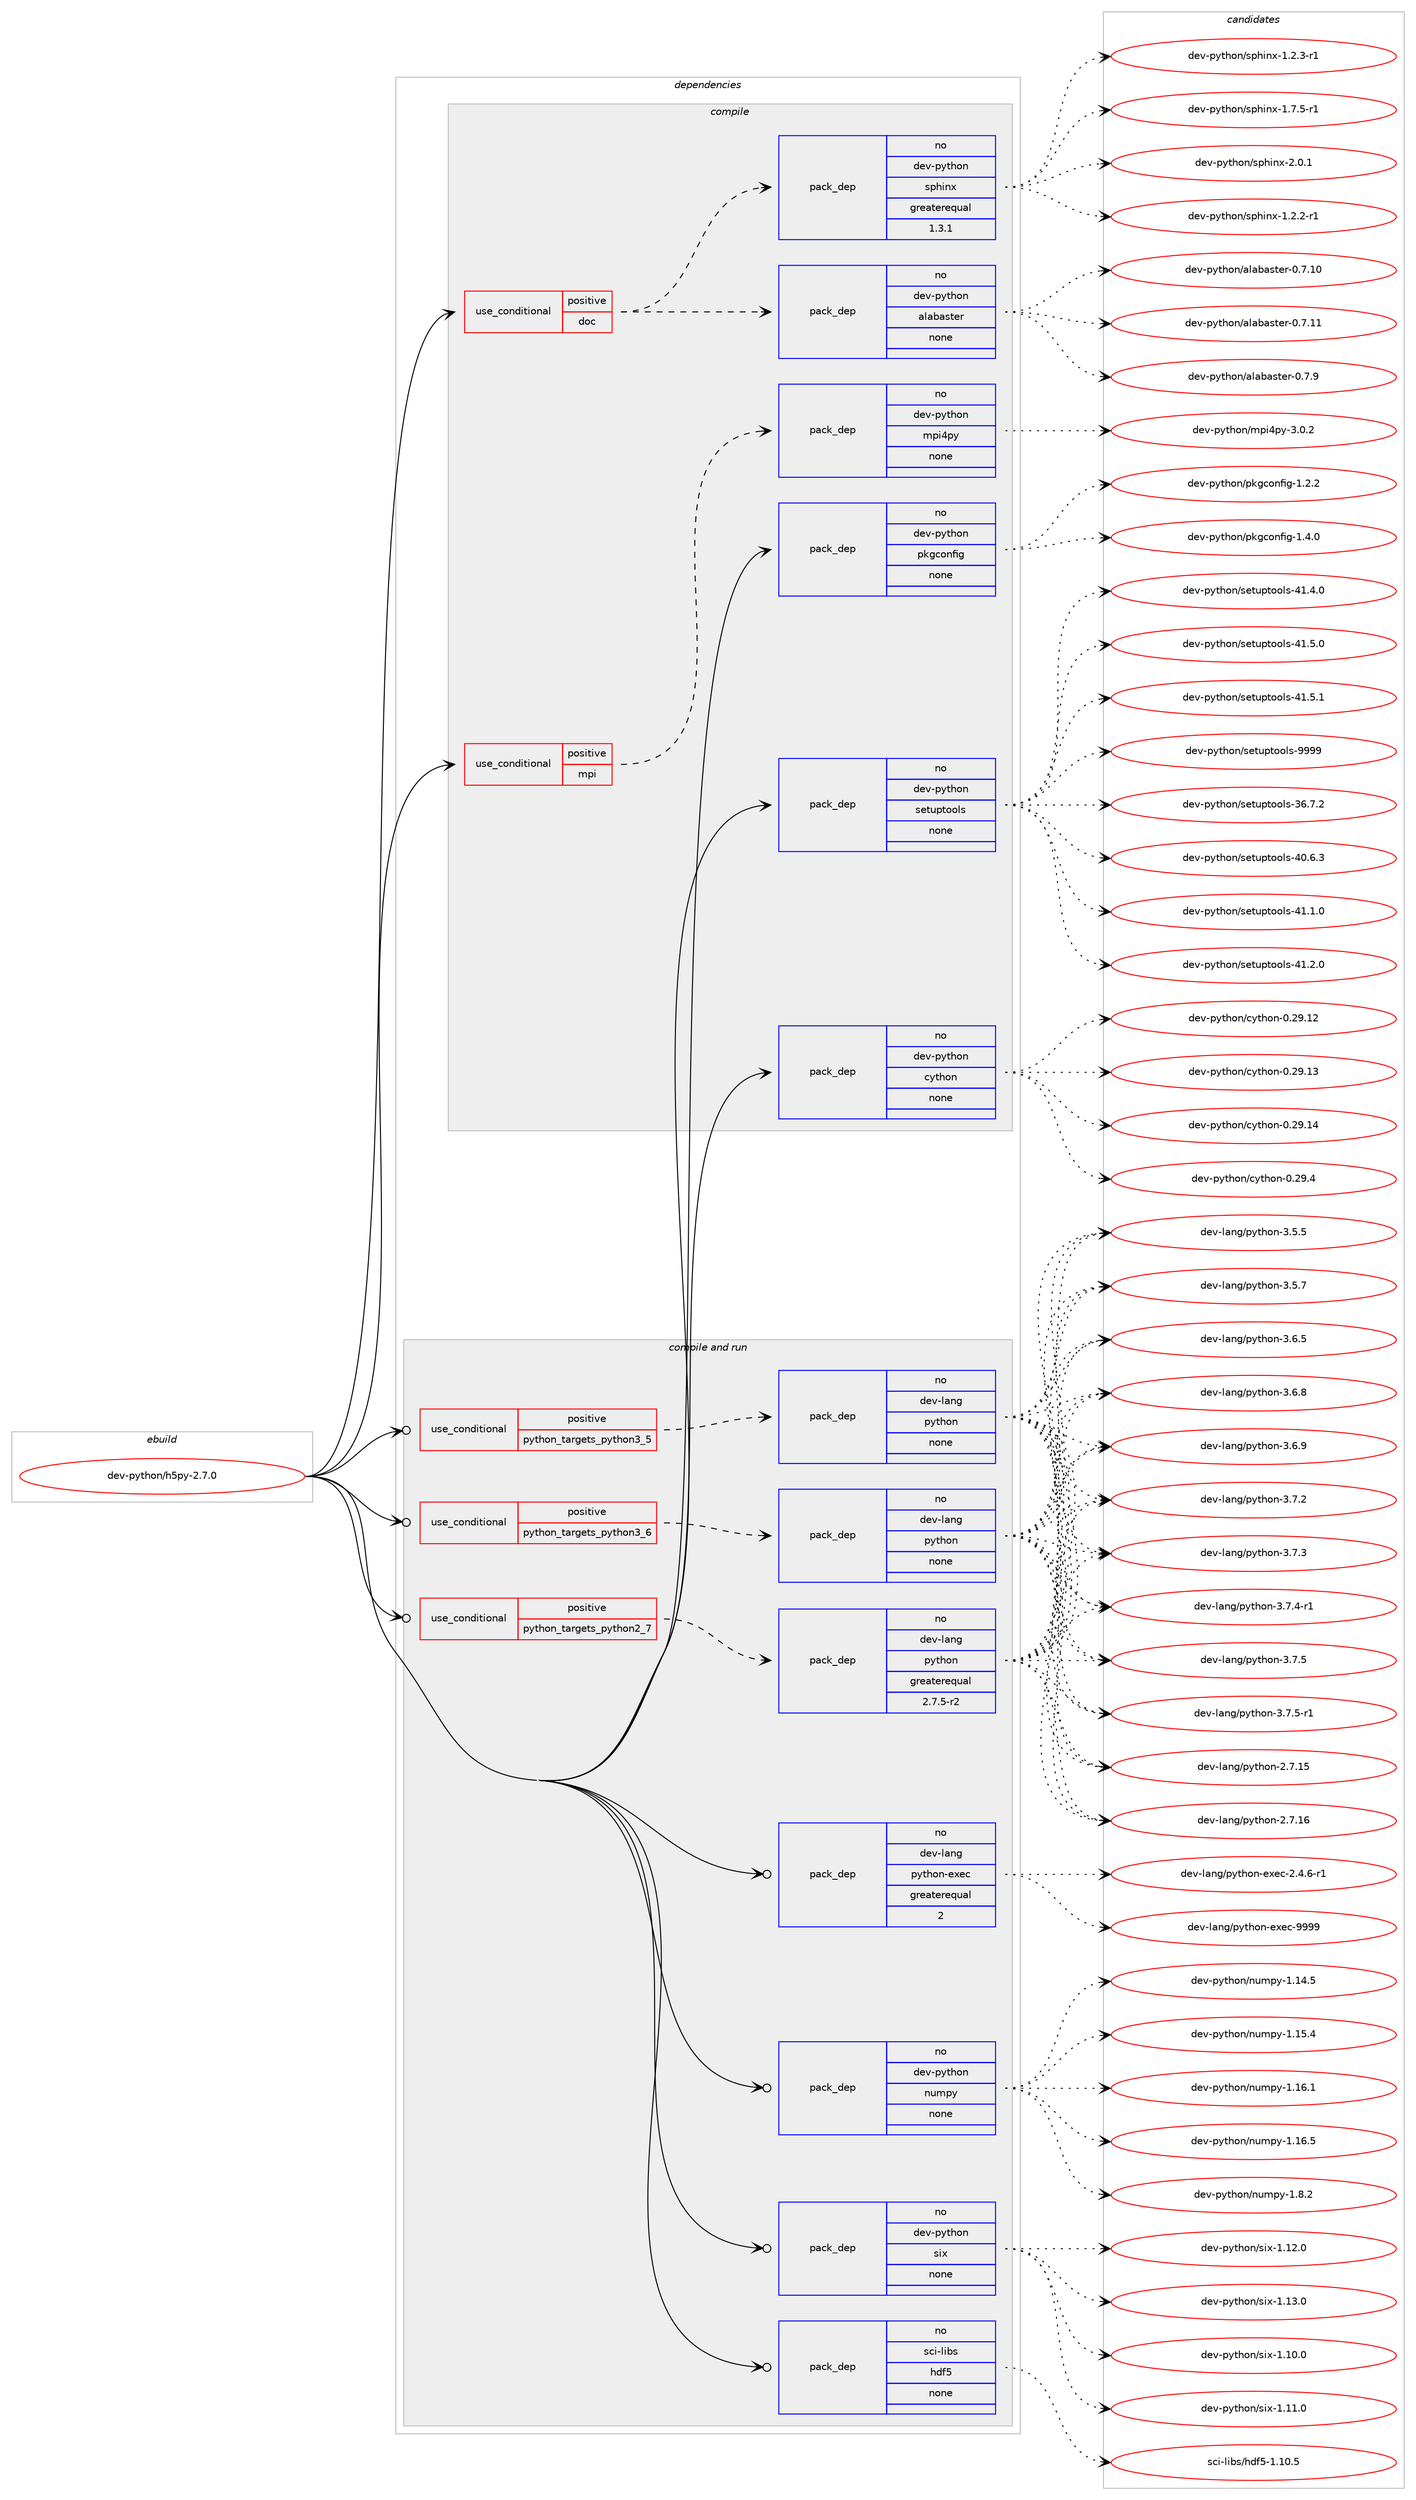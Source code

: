 digraph prolog {

# *************
# Graph options
# *************

newrank=true;
concentrate=true;
compound=true;
graph [rankdir=LR,fontname=Helvetica,fontsize=10,ranksep=1.5];#, ranksep=2.5, nodesep=0.2];
edge  [arrowhead=vee];
node  [fontname=Helvetica,fontsize=10];

# **********
# The ebuild
# **********

subgraph cluster_leftcol {
color=gray;
rank=same;
label=<<i>ebuild</i>>;
id [label="dev-python/h5py-2.7.0", color=red, width=4, href="../dev-python/h5py-2.7.0.svg"];
}

# ****************
# The dependencies
# ****************

subgraph cluster_midcol {
color=gray;
label=<<i>dependencies</i>>;
subgraph cluster_compile {
fillcolor="#eeeeee";
style=filled;
label=<<i>compile</i>>;
subgraph cond140384 {
dependency608057 [label=<<TABLE BORDER="0" CELLBORDER="1" CELLSPACING="0" CELLPADDING="4"><TR><TD ROWSPAN="3" CELLPADDING="10">use_conditional</TD></TR><TR><TD>positive</TD></TR><TR><TD>doc</TD></TR></TABLE>>, shape=none, color=red];
subgraph pack455874 {
dependency608058 [label=<<TABLE BORDER="0" CELLBORDER="1" CELLSPACING="0" CELLPADDING="4" WIDTH="220"><TR><TD ROWSPAN="6" CELLPADDING="30">pack_dep</TD></TR><TR><TD WIDTH="110">no</TD></TR><TR><TD>dev-python</TD></TR><TR><TD>alabaster</TD></TR><TR><TD>none</TD></TR><TR><TD></TD></TR></TABLE>>, shape=none, color=blue];
}
dependency608057:e -> dependency608058:w [weight=20,style="dashed",arrowhead="vee"];
subgraph pack455875 {
dependency608059 [label=<<TABLE BORDER="0" CELLBORDER="1" CELLSPACING="0" CELLPADDING="4" WIDTH="220"><TR><TD ROWSPAN="6" CELLPADDING="30">pack_dep</TD></TR><TR><TD WIDTH="110">no</TD></TR><TR><TD>dev-python</TD></TR><TR><TD>sphinx</TD></TR><TR><TD>greaterequal</TD></TR><TR><TD>1.3.1</TD></TR></TABLE>>, shape=none, color=blue];
}
dependency608057:e -> dependency608059:w [weight=20,style="dashed",arrowhead="vee"];
}
id:e -> dependency608057:w [weight=20,style="solid",arrowhead="vee"];
subgraph cond140385 {
dependency608060 [label=<<TABLE BORDER="0" CELLBORDER="1" CELLSPACING="0" CELLPADDING="4"><TR><TD ROWSPAN="3" CELLPADDING="10">use_conditional</TD></TR><TR><TD>positive</TD></TR><TR><TD>mpi</TD></TR></TABLE>>, shape=none, color=red];
subgraph pack455876 {
dependency608061 [label=<<TABLE BORDER="0" CELLBORDER="1" CELLSPACING="0" CELLPADDING="4" WIDTH="220"><TR><TD ROWSPAN="6" CELLPADDING="30">pack_dep</TD></TR><TR><TD WIDTH="110">no</TD></TR><TR><TD>dev-python</TD></TR><TR><TD>mpi4py</TD></TR><TR><TD>none</TD></TR><TR><TD></TD></TR></TABLE>>, shape=none, color=blue];
}
dependency608060:e -> dependency608061:w [weight=20,style="dashed",arrowhead="vee"];
}
id:e -> dependency608060:w [weight=20,style="solid",arrowhead="vee"];
subgraph pack455877 {
dependency608062 [label=<<TABLE BORDER="0" CELLBORDER="1" CELLSPACING="0" CELLPADDING="4" WIDTH="220"><TR><TD ROWSPAN="6" CELLPADDING="30">pack_dep</TD></TR><TR><TD WIDTH="110">no</TD></TR><TR><TD>dev-python</TD></TR><TR><TD>cython</TD></TR><TR><TD>none</TD></TR><TR><TD></TD></TR></TABLE>>, shape=none, color=blue];
}
id:e -> dependency608062:w [weight=20,style="solid",arrowhead="vee"];
subgraph pack455878 {
dependency608063 [label=<<TABLE BORDER="0" CELLBORDER="1" CELLSPACING="0" CELLPADDING="4" WIDTH="220"><TR><TD ROWSPAN="6" CELLPADDING="30">pack_dep</TD></TR><TR><TD WIDTH="110">no</TD></TR><TR><TD>dev-python</TD></TR><TR><TD>pkgconfig</TD></TR><TR><TD>none</TD></TR><TR><TD></TD></TR></TABLE>>, shape=none, color=blue];
}
id:e -> dependency608063:w [weight=20,style="solid",arrowhead="vee"];
subgraph pack455879 {
dependency608064 [label=<<TABLE BORDER="0" CELLBORDER="1" CELLSPACING="0" CELLPADDING="4" WIDTH="220"><TR><TD ROWSPAN="6" CELLPADDING="30">pack_dep</TD></TR><TR><TD WIDTH="110">no</TD></TR><TR><TD>dev-python</TD></TR><TR><TD>setuptools</TD></TR><TR><TD>none</TD></TR><TR><TD></TD></TR></TABLE>>, shape=none, color=blue];
}
id:e -> dependency608064:w [weight=20,style="solid",arrowhead="vee"];
}
subgraph cluster_compileandrun {
fillcolor="#eeeeee";
style=filled;
label=<<i>compile and run</i>>;
subgraph cond140386 {
dependency608065 [label=<<TABLE BORDER="0" CELLBORDER="1" CELLSPACING="0" CELLPADDING="4"><TR><TD ROWSPAN="3" CELLPADDING="10">use_conditional</TD></TR><TR><TD>positive</TD></TR><TR><TD>python_targets_python2_7</TD></TR></TABLE>>, shape=none, color=red];
subgraph pack455880 {
dependency608066 [label=<<TABLE BORDER="0" CELLBORDER="1" CELLSPACING="0" CELLPADDING="4" WIDTH="220"><TR><TD ROWSPAN="6" CELLPADDING="30">pack_dep</TD></TR><TR><TD WIDTH="110">no</TD></TR><TR><TD>dev-lang</TD></TR><TR><TD>python</TD></TR><TR><TD>greaterequal</TD></TR><TR><TD>2.7.5-r2</TD></TR></TABLE>>, shape=none, color=blue];
}
dependency608065:e -> dependency608066:w [weight=20,style="dashed",arrowhead="vee"];
}
id:e -> dependency608065:w [weight=20,style="solid",arrowhead="odotvee"];
subgraph cond140387 {
dependency608067 [label=<<TABLE BORDER="0" CELLBORDER="1" CELLSPACING="0" CELLPADDING="4"><TR><TD ROWSPAN="3" CELLPADDING="10">use_conditional</TD></TR><TR><TD>positive</TD></TR><TR><TD>python_targets_python3_5</TD></TR></TABLE>>, shape=none, color=red];
subgraph pack455881 {
dependency608068 [label=<<TABLE BORDER="0" CELLBORDER="1" CELLSPACING="0" CELLPADDING="4" WIDTH="220"><TR><TD ROWSPAN="6" CELLPADDING="30">pack_dep</TD></TR><TR><TD WIDTH="110">no</TD></TR><TR><TD>dev-lang</TD></TR><TR><TD>python</TD></TR><TR><TD>none</TD></TR><TR><TD></TD></TR></TABLE>>, shape=none, color=blue];
}
dependency608067:e -> dependency608068:w [weight=20,style="dashed",arrowhead="vee"];
}
id:e -> dependency608067:w [weight=20,style="solid",arrowhead="odotvee"];
subgraph cond140388 {
dependency608069 [label=<<TABLE BORDER="0" CELLBORDER="1" CELLSPACING="0" CELLPADDING="4"><TR><TD ROWSPAN="3" CELLPADDING="10">use_conditional</TD></TR><TR><TD>positive</TD></TR><TR><TD>python_targets_python3_6</TD></TR></TABLE>>, shape=none, color=red];
subgraph pack455882 {
dependency608070 [label=<<TABLE BORDER="0" CELLBORDER="1" CELLSPACING="0" CELLPADDING="4" WIDTH="220"><TR><TD ROWSPAN="6" CELLPADDING="30">pack_dep</TD></TR><TR><TD WIDTH="110">no</TD></TR><TR><TD>dev-lang</TD></TR><TR><TD>python</TD></TR><TR><TD>none</TD></TR><TR><TD></TD></TR></TABLE>>, shape=none, color=blue];
}
dependency608069:e -> dependency608070:w [weight=20,style="dashed",arrowhead="vee"];
}
id:e -> dependency608069:w [weight=20,style="solid",arrowhead="odotvee"];
subgraph pack455883 {
dependency608071 [label=<<TABLE BORDER="0" CELLBORDER="1" CELLSPACING="0" CELLPADDING="4" WIDTH="220"><TR><TD ROWSPAN="6" CELLPADDING="30">pack_dep</TD></TR><TR><TD WIDTH="110">no</TD></TR><TR><TD>dev-lang</TD></TR><TR><TD>python-exec</TD></TR><TR><TD>greaterequal</TD></TR><TR><TD>2</TD></TR></TABLE>>, shape=none, color=blue];
}
id:e -> dependency608071:w [weight=20,style="solid",arrowhead="odotvee"];
subgraph pack455884 {
dependency608072 [label=<<TABLE BORDER="0" CELLBORDER="1" CELLSPACING="0" CELLPADDING="4" WIDTH="220"><TR><TD ROWSPAN="6" CELLPADDING="30">pack_dep</TD></TR><TR><TD WIDTH="110">no</TD></TR><TR><TD>dev-python</TD></TR><TR><TD>numpy</TD></TR><TR><TD>none</TD></TR><TR><TD></TD></TR></TABLE>>, shape=none, color=blue];
}
id:e -> dependency608072:w [weight=20,style="solid",arrowhead="odotvee"];
subgraph pack455885 {
dependency608073 [label=<<TABLE BORDER="0" CELLBORDER="1" CELLSPACING="0" CELLPADDING="4" WIDTH="220"><TR><TD ROWSPAN="6" CELLPADDING="30">pack_dep</TD></TR><TR><TD WIDTH="110">no</TD></TR><TR><TD>dev-python</TD></TR><TR><TD>six</TD></TR><TR><TD>none</TD></TR><TR><TD></TD></TR></TABLE>>, shape=none, color=blue];
}
id:e -> dependency608073:w [weight=20,style="solid",arrowhead="odotvee"];
subgraph pack455886 {
dependency608074 [label=<<TABLE BORDER="0" CELLBORDER="1" CELLSPACING="0" CELLPADDING="4" WIDTH="220"><TR><TD ROWSPAN="6" CELLPADDING="30">pack_dep</TD></TR><TR><TD WIDTH="110">no</TD></TR><TR><TD>sci-libs</TD></TR><TR><TD>hdf5</TD></TR><TR><TD>none</TD></TR><TR><TD></TD></TR></TABLE>>, shape=none, color=blue];
}
id:e -> dependency608074:w [weight=20,style="solid",arrowhead="odotvee"];
}
subgraph cluster_run {
fillcolor="#eeeeee";
style=filled;
label=<<i>run</i>>;
}
}

# **************
# The candidates
# **************

subgraph cluster_choices {
rank=same;
color=gray;
label=<<i>candidates</i>>;

subgraph choice455874 {
color=black;
nodesep=1;
choice10010111845112121116104111110479710897989711511610111445484655464948 [label="dev-python/alabaster-0.7.10", color=red, width=4,href="../dev-python/alabaster-0.7.10.svg"];
choice10010111845112121116104111110479710897989711511610111445484655464949 [label="dev-python/alabaster-0.7.11", color=red, width=4,href="../dev-python/alabaster-0.7.11.svg"];
choice100101118451121211161041111104797108979897115116101114454846554657 [label="dev-python/alabaster-0.7.9", color=red, width=4,href="../dev-python/alabaster-0.7.9.svg"];
dependency608058:e -> choice10010111845112121116104111110479710897989711511610111445484655464948:w [style=dotted,weight="100"];
dependency608058:e -> choice10010111845112121116104111110479710897989711511610111445484655464949:w [style=dotted,weight="100"];
dependency608058:e -> choice100101118451121211161041111104797108979897115116101114454846554657:w [style=dotted,weight="100"];
}
subgraph choice455875 {
color=black;
nodesep=1;
choice10010111845112121116104111110471151121041051101204549465046504511449 [label="dev-python/sphinx-1.2.2-r1", color=red, width=4,href="../dev-python/sphinx-1.2.2-r1.svg"];
choice10010111845112121116104111110471151121041051101204549465046514511449 [label="dev-python/sphinx-1.2.3-r1", color=red, width=4,href="../dev-python/sphinx-1.2.3-r1.svg"];
choice10010111845112121116104111110471151121041051101204549465546534511449 [label="dev-python/sphinx-1.7.5-r1", color=red, width=4,href="../dev-python/sphinx-1.7.5-r1.svg"];
choice1001011184511212111610411111047115112104105110120455046484649 [label="dev-python/sphinx-2.0.1", color=red, width=4,href="../dev-python/sphinx-2.0.1.svg"];
dependency608059:e -> choice10010111845112121116104111110471151121041051101204549465046504511449:w [style=dotted,weight="100"];
dependency608059:e -> choice10010111845112121116104111110471151121041051101204549465046514511449:w [style=dotted,weight="100"];
dependency608059:e -> choice10010111845112121116104111110471151121041051101204549465546534511449:w [style=dotted,weight="100"];
dependency608059:e -> choice1001011184511212111610411111047115112104105110120455046484649:w [style=dotted,weight="100"];
}
subgraph choice455876 {
color=black;
nodesep=1;
choice100101118451121211161041111104710911210552112121455146484650 [label="dev-python/mpi4py-3.0.2", color=red, width=4,href="../dev-python/mpi4py-3.0.2.svg"];
dependency608061:e -> choice100101118451121211161041111104710911210552112121455146484650:w [style=dotted,weight="100"];
}
subgraph choice455877 {
color=black;
nodesep=1;
choice1001011184511212111610411111047991211161041111104548465057464950 [label="dev-python/cython-0.29.12", color=red, width=4,href="../dev-python/cython-0.29.12.svg"];
choice1001011184511212111610411111047991211161041111104548465057464951 [label="dev-python/cython-0.29.13", color=red, width=4,href="../dev-python/cython-0.29.13.svg"];
choice1001011184511212111610411111047991211161041111104548465057464952 [label="dev-python/cython-0.29.14", color=red, width=4,href="../dev-python/cython-0.29.14.svg"];
choice10010111845112121116104111110479912111610411111045484650574652 [label="dev-python/cython-0.29.4", color=red, width=4,href="../dev-python/cython-0.29.4.svg"];
dependency608062:e -> choice1001011184511212111610411111047991211161041111104548465057464950:w [style=dotted,weight="100"];
dependency608062:e -> choice1001011184511212111610411111047991211161041111104548465057464951:w [style=dotted,weight="100"];
dependency608062:e -> choice1001011184511212111610411111047991211161041111104548465057464952:w [style=dotted,weight="100"];
dependency608062:e -> choice10010111845112121116104111110479912111610411111045484650574652:w [style=dotted,weight="100"];
}
subgraph choice455878 {
color=black;
nodesep=1;
choice100101118451121211161041111104711210710399111110102105103454946504650 [label="dev-python/pkgconfig-1.2.2", color=red, width=4,href="../dev-python/pkgconfig-1.2.2.svg"];
choice100101118451121211161041111104711210710399111110102105103454946524648 [label="dev-python/pkgconfig-1.4.0", color=red, width=4,href="../dev-python/pkgconfig-1.4.0.svg"];
dependency608063:e -> choice100101118451121211161041111104711210710399111110102105103454946504650:w [style=dotted,weight="100"];
dependency608063:e -> choice100101118451121211161041111104711210710399111110102105103454946524648:w [style=dotted,weight="100"];
}
subgraph choice455879 {
color=black;
nodesep=1;
choice100101118451121211161041111104711510111611711211611111110811545515446554650 [label="dev-python/setuptools-36.7.2", color=red, width=4,href="../dev-python/setuptools-36.7.2.svg"];
choice100101118451121211161041111104711510111611711211611111110811545524846544651 [label="dev-python/setuptools-40.6.3", color=red, width=4,href="../dev-python/setuptools-40.6.3.svg"];
choice100101118451121211161041111104711510111611711211611111110811545524946494648 [label="dev-python/setuptools-41.1.0", color=red, width=4,href="../dev-python/setuptools-41.1.0.svg"];
choice100101118451121211161041111104711510111611711211611111110811545524946504648 [label="dev-python/setuptools-41.2.0", color=red, width=4,href="../dev-python/setuptools-41.2.0.svg"];
choice100101118451121211161041111104711510111611711211611111110811545524946524648 [label="dev-python/setuptools-41.4.0", color=red, width=4,href="../dev-python/setuptools-41.4.0.svg"];
choice100101118451121211161041111104711510111611711211611111110811545524946534648 [label="dev-python/setuptools-41.5.0", color=red, width=4,href="../dev-python/setuptools-41.5.0.svg"];
choice100101118451121211161041111104711510111611711211611111110811545524946534649 [label="dev-python/setuptools-41.5.1", color=red, width=4,href="../dev-python/setuptools-41.5.1.svg"];
choice10010111845112121116104111110471151011161171121161111111081154557575757 [label="dev-python/setuptools-9999", color=red, width=4,href="../dev-python/setuptools-9999.svg"];
dependency608064:e -> choice100101118451121211161041111104711510111611711211611111110811545515446554650:w [style=dotted,weight="100"];
dependency608064:e -> choice100101118451121211161041111104711510111611711211611111110811545524846544651:w [style=dotted,weight="100"];
dependency608064:e -> choice100101118451121211161041111104711510111611711211611111110811545524946494648:w [style=dotted,weight="100"];
dependency608064:e -> choice100101118451121211161041111104711510111611711211611111110811545524946504648:w [style=dotted,weight="100"];
dependency608064:e -> choice100101118451121211161041111104711510111611711211611111110811545524946524648:w [style=dotted,weight="100"];
dependency608064:e -> choice100101118451121211161041111104711510111611711211611111110811545524946534648:w [style=dotted,weight="100"];
dependency608064:e -> choice100101118451121211161041111104711510111611711211611111110811545524946534649:w [style=dotted,weight="100"];
dependency608064:e -> choice10010111845112121116104111110471151011161171121161111111081154557575757:w [style=dotted,weight="100"];
}
subgraph choice455880 {
color=black;
nodesep=1;
choice10010111845108971101034711212111610411111045504655464953 [label="dev-lang/python-2.7.15", color=red, width=4,href="../dev-lang/python-2.7.15.svg"];
choice10010111845108971101034711212111610411111045504655464954 [label="dev-lang/python-2.7.16", color=red, width=4,href="../dev-lang/python-2.7.16.svg"];
choice100101118451089711010347112121116104111110455146534653 [label="dev-lang/python-3.5.5", color=red, width=4,href="../dev-lang/python-3.5.5.svg"];
choice100101118451089711010347112121116104111110455146534655 [label="dev-lang/python-3.5.7", color=red, width=4,href="../dev-lang/python-3.5.7.svg"];
choice100101118451089711010347112121116104111110455146544653 [label="dev-lang/python-3.6.5", color=red, width=4,href="../dev-lang/python-3.6.5.svg"];
choice100101118451089711010347112121116104111110455146544656 [label="dev-lang/python-3.6.8", color=red, width=4,href="../dev-lang/python-3.6.8.svg"];
choice100101118451089711010347112121116104111110455146544657 [label="dev-lang/python-3.6.9", color=red, width=4,href="../dev-lang/python-3.6.9.svg"];
choice100101118451089711010347112121116104111110455146554650 [label="dev-lang/python-3.7.2", color=red, width=4,href="../dev-lang/python-3.7.2.svg"];
choice100101118451089711010347112121116104111110455146554651 [label="dev-lang/python-3.7.3", color=red, width=4,href="../dev-lang/python-3.7.3.svg"];
choice1001011184510897110103471121211161041111104551465546524511449 [label="dev-lang/python-3.7.4-r1", color=red, width=4,href="../dev-lang/python-3.7.4-r1.svg"];
choice100101118451089711010347112121116104111110455146554653 [label="dev-lang/python-3.7.5", color=red, width=4,href="../dev-lang/python-3.7.5.svg"];
choice1001011184510897110103471121211161041111104551465546534511449 [label="dev-lang/python-3.7.5-r1", color=red, width=4,href="../dev-lang/python-3.7.5-r1.svg"];
dependency608066:e -> choice10010111845108971101034711212111610411111045504655464953:w [style=dotted,weight="100"];
dependency608066:e -> choice10010111845108971101034711212111610411111045504655464954:w [style=dotted,weight="100"];
dependency608066:e -> choice100101118451089711010347112121116104111110455146534653:w [style=dotted,weight="100"];
dependency608066:e -> choice100101118451089711010347112121116104111110455146534655:w [style=dotted,weight="100"];
dependency608066:e -> choice100101118451089711010347112121116104111110455146544653:w [style=dotted,weight="100"];
dependency608066:e -> choice100101118451089711010347112121116104111110455146544656:w [style=dotted,weight="100"];
dependency608066:e -> choice100101118451089711010347112121116104111110455146544657:w [style=dotted,weight="100"];
dependency608066:e -> choice100101118451089711010347112121116104111110455146554650:w [style=dotted,weight="100"];
dependency608066:e -> choice100101118451089711010347112121116104111110455146554651:w [style=dotted,weight="100"];
dependency608066:e -> choice1001011184510897110103471121211161041111104551465546524511449:w [style=dotted,weight="100"];
dependency608066:e -> choice100101118451089711010347112121116104111110455146554653:w [style=dotted,weight="100"];
dependency608066:e -> choice1001011184510897110103471121211161041111104551465546534511449:w [style=dotted,weight="100"];
}
subgraph choice455881 {
color=black;
nodesep=1;
choice10010111845108971101034711212111610411111045504655464953 [label="dev-lang/python-2.7.15", color=red, width=4,href="../dev-lang/python-2.7.15.svg"];
choice10010111845108971101034711212111610411111045504655464954 [label="dev-lang/python-2.7.16", color=red, width=4,href="../dev-lang/python-2.7.16.svg"];
choice100101118451089711010347112121116104111110455146534653 [label="dev-lang/python-3.5.5", color=red, width=4,href="../dev-lang/python-3.5.5.svg"];
choice100101118451089711010347112121116104111110455146534655 [label="dev-lang/python-3.5.7", color=red, width=4,href="../dev-lang/python-3.5.7.svg"];
choice100101118451089711010347112121116104111110455146544653 [label="dev-lang/python-3.6.5", color=red, width=4,href="../dev-lang/python-3.6.5.svg"];
choice100101118451089711010347112121116104111110455146544656 [label="dev-lang/python-3.6.8", color=red, width=4,href="../dev-lang/python-3.6.8.svg"];
choice100101118451089711010347112121116104111110455146544657 [label="dev-lang/python-3.6.9", color=red, width=4,href="../dev-lang/python-3.6.9.svg"];
choice100101118451089711010347112121116104111110455146554650 [label="dev-lang/python-3.7.2", color=red, width=4,href="../dev-lang/python-3.7.2.svg"];
choice100101118451089711010347112121116104111110455146554651 [label="dev-lang/python-3.7.3", color=red, width=4,href="../dev-lang/python-3.7.3.svg"];
choice1001011184510897110103471121211161041111104551465546524511449 [label="dev-lang/python-3.7.4-r1", color=red, width=4,href="../dev-lang/python-3.7.4-r1.svg"];
choice100101118451089711010347112121116104111110455146554653 [label="dev-lang/python-3.7.5", color=red, width=4,href="../dev-lang/python-3.7.5.svg"];
choice1001011184510897110103471121211161041111104551465546534511449 [label="dev-lang/python-3.7.5-r1", color=red, width=4,href="../dev-lang/python-3.7.5-r1.svg"];
dependency608068:e -> choice10010111845108971101034711212111610411111045504655464953:w [style=dotted,weight="100"];
dependency608068:e -> choice10010111845108971101034711212111610411111045504655464954:w [style=dotted,weight="100"];
dependency608068:e -> choice100101118451089711010347112121116104111110455146534653:w [style=dotted,weight="100"];
dependency608068:e -> choice100101118451089711010347112121116104111110455146534655:w [style=dotted,weight="100"];
dependency608068:e -> choice100101118451089711010347112121116104111110455146544653:w [style=dotted,weight="100"];
dependency608068:e -> choice100101118451089711010347112121116104111110455146544656:w [style=dotted,weight="100"];
dependency608068:e -> choice100101118451089711010347112121116104111110455146544657:w [style=dotted,weight="100"];
dependency608068:e -> choice100101118451089711010347112121116104111110455146554650:w [style=dotted,weight="100"];
dependency608068:e -> choice100101118451089711010347112121116104111110455146554651:w [style=dotted,weight="100"];
dependency608068:e -> choice1001011184510897110103471121211161041111104551465546524511449:w [style=dotted,weight="100"];
dependency608068:e -> choice100101118451089711010347112121116104111110455146554653:w [style=dotted,weight="100"];
dependency608068:e -> choice1001011184510897110103471121211161041111104551465546534511449:w [style=dotted,weight="100"];
}
subgraph choice455882 {
color=black;
nodesep=1;
choice10010111845108971101034711212111610411111045504655464953 [label="dev-lang/python-2.7.15", color=red, width=4,href="../dev-lang/python-2.7.15.svg"];
choice10010111845108971101034711212111610411111045504655464954 [label="dev-lang/python-2.7.16", color=red, width=4,href="../dev-lang/python-2.7.16.svg"];
choice100101118451089711010347112121116104111110455146534653 [label="dev-lang/python-3.5.5", color=red, width=4,href="../dev-lang/python-3.5.5.svg"];
choice100101118451089711010347112121116104111110455146534655 [label="dev-lang/python-3.5.7", color=red, width=4,href="../dev-lang/python-3.5.7.svg"];
choice100101118451089711010347112121116104111110455146544653 [label="dev-lang/python-3.6.5", color=red, width=4,href="../dev-lang/python-3.6.5.svg"];
choice100101118451089711010347112121116104111110455146544656 [label="dev-lang/python-3.6.8", color=red, width=4,href="../dev-lang/python-3.6.8.svg"];
choice100101118451089711010347112121116104111110455146544657 [label="dev-lang/python-3.6.9", color=red, width=4,href="../dev-lang/python-3.6.9.svg"];
choice100101118451089711010347112121116104111110455146554650 [label="dev-lang/python-3.7.2", color=red, width=4,href="../dev-lang/python-3.7.2.svg"];
choice100101118451089711010347112121116104111110455146554651 [label="dev-lang/python-3.7.3", color=red, width=4,href="../dev-lang/python-3.7.3.svg"];
choice1001011184510897110103471121211161041111104551465546524511449 [label="dev-lang/python-3.7.4-r1", color=red, width=4,href="../dev-lang/python-3.7.4-r1.svg"];
choice100101118451089711010347112121116104111110455146554653 [label="dev-lang/python-3.7.5", color=red, width=4,href="../dev-lang/python-3.7.5.svg"];
choice1001011184510897110103471121211161041111104551465546534511449 [label="dev-lang/python-3.7.5-r1", color=red, width=4,href="../dev-lang/python-3.7.5-r1.svg"];
dependency608070:e -> choice10010111845108971101034711212111610411111045504655464953:w [style=dotted,weight="100"];
dependency608070:e -> choice10010111845108971101034711212111610411111045504655464954:w [style=dotted,weight="100"];
dependency608070:e -> choice100101118451089711010347112121116104111110455146534653:w [style=dotted,weight="100"];
dependency608070:e -> choice100101118451089711010347112121116104111110455146534655:w [style=dotted,weight="100"];
dependency608070:e -> choice100101118451089711010347112121116104111110455146544653:w [style=dotted,weight="100"];
dependency608070:e -> choice100101118451089711010347112121116104111110455146544656:w [style=dotted,weight="100"];
dependency608070:e -> choice100101118451089711010347112121116104111110455146544657:w [style=dotted,weight="100"];
dependency608070:e -> choice100101118451089711010347112121116104111110455146554650:w [style=dotted,weight="100"];
dependency608070:e -> choice100101118451089711010347112121116104111110455146554651:w [style=dotted,weight="100"];
dependency608070:e -> choice1001011184510897110103471121211161041111104551465546524511449:w [style=dotted,weight="100"];
dependency608070:e -> choice100101118451089711010347112121116104111110455146554653:w [style=dotted,weight="100"];
dependency608070:e -> choice1001011184510897110103471121211161041111104551465546534511449:w [style=dotted,weight="100"];
}
subgraph choice455883 {
color=black;
nodesep=1;
choice10010111845108971101034711212111610411111045101120101994550465246544511449 [label="dev-lang/python-exec-2.4.6-r1", color=red, width=4,href="../dev-lang/python-exec-2.4.6-r1.svg"];
choice10010111845108971101034711212111610411111045101120101994557575757 [label="dev-lang/python-exec-9999", color=red, width=4,href="../dev-lang/python-exec-9999.svg"];
dependency608071:e -> choice10010111845108971101034711212111610411111045101120101994550465246544511449:w [style=dotted,weight="100"];
dependency608071:e -> choice10010111845108971101034711212111610411111045101120101994557575757:w [style=dotted,weight="100"];
}
subgraph choice455884 {
color=black;
nodesep=1;
choice100101118451121211161041111104711011710911212145494649524653 [label="dev-python/numpy-1.14.5", color=red, width=4,href="../dev-python/numpy-1.14.5.svg"];
choice100101118451121211161041111104711011710911212145494649534652 [label="dev-python/numpy-1.15.4", color=red, width=4,href="../dev-python/numpy-1.15.4.svg"];
choice100101118451121211161041111104711011710911212145494649544649 [label="dev-python/numpy-1.16.1", color=red, width=4,href="../dev-python/numpy-1.16.1.svg"];
choice100101118451121211161041111104711011710911212145494649544653 [label="dev-python/numpy-1.16.5", color=red, width=4,href="../dev-python/numpy-1.16.5.svg"];
choice1001011184511212111610411111047110117109112121454946564650 [label="dev-python/numpy-1.8.2", color=red, width=4,href="../dev-python/numpy-1.8.2.svg"];
dependency608072:e -> choice100101118451121211161041111104711011710911212145494649524653:w [style=dotted,weight="100"];
dependency608072:e -> choice100101118451121211161041111104711011710911212145494649534652:w [style=dotted,weight="100"];
dependency608072:e -> choice100101118451121211161041111104711011710911212145494649544649:w [style=dotted,weight="100"];
dependency608072:e -> choice100101118451121211161041111104711011710911212145494649544653:w [style=dotted,weight="100"];
dependency608072:e -> choice1001011184511212111610411111047110117109112121454946564650:w [style=dotted,weight="100"];
}
subgraph choice455885 {
color=black;
nodesep=1;
choice100101118451121211161041111104711510512045494649484648 [label="dev-python/six-1.10.0", color=red, width=4,href="../dev-python/six-1.10.0.svg"];
choice100101118451121211161041111104711510512045494649494648 [label="dev-python/six-1.11.0", color=red, width=4,href="../dev-python/six-1.11.0.svg"];
choice100101118451121211161041111104711510512045494649504648 [label="dev-python/six-1.12.0", color=red, width=4,href="../dev-python/six-1.12.0.svg"];
choice100101118451121211161041111104711510512045494649514648 [label="dev-python/six-1.13.0", color=red, width=4,href="../dev-python/six-1.13.0.svg"];
dependency608073:e -> choice100101118451121211161041111104711510512045494649484648:w [style=dotted,weight="100"];
dependency608073:e -> choice100101118451121211161041111104711510512045494649494648:w [style=dotted,weight="100"];
dependency608073:e -> choice100101118451121211161041111104711510512045494649504648:w [style=dotted,weight="100"];
dependency608073:e -> choice100101118451121211161041111104711510512045494649514648:w [style=dotted,weight="100"];
}
subgraph choice455886 {
color=black;
nodesep=1;
choice115991054510810598115471041001025345494649484653 [label="sci-libs/hdf5-1.10.5", color=red, width=4,href="../sci-libs/hdf5-1.10.5.svg"];
dependency608074:e -> choice115991054510810598115471041001025345494649484653:w [style=dotted,weight="100"];
}
}

}
